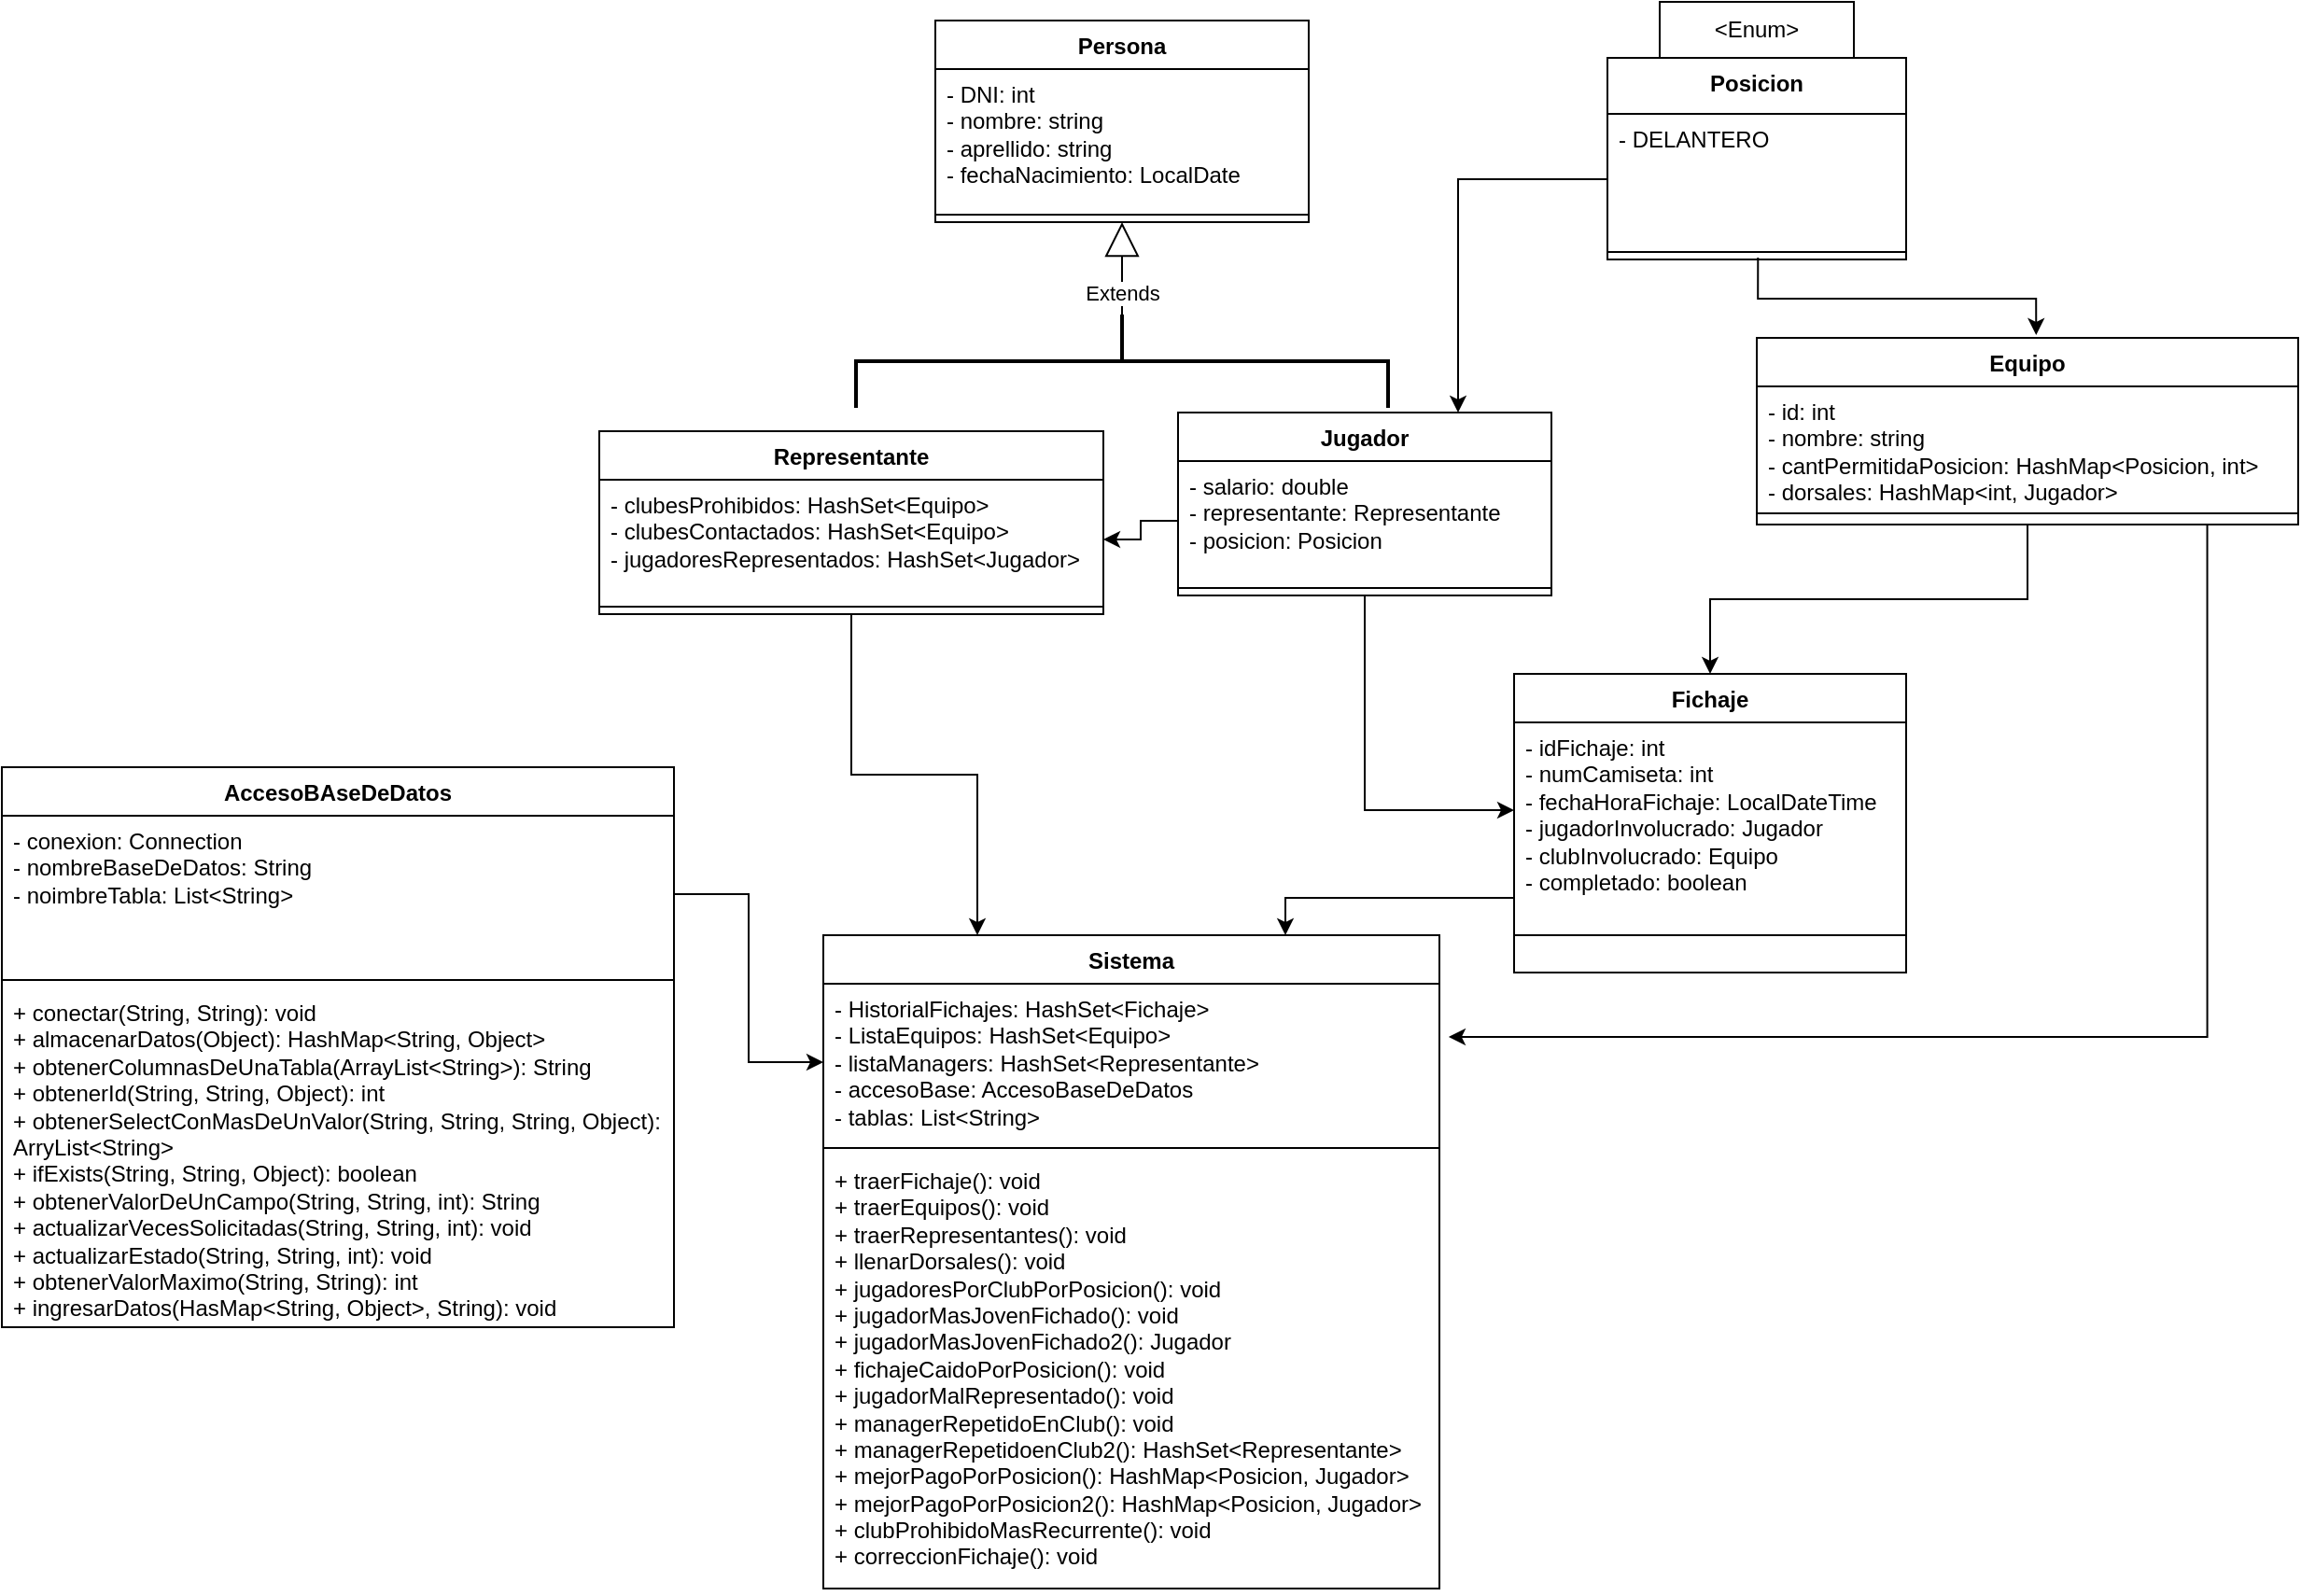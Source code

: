 <mxfile version="21.5.2" type="device">
  <diagram name="Página-1" id="Us4SUqFYmus3Z6xAyAEw">
    <mxGraphModel dx="1528" dy="420" grid="1" gridSize="10" guides="1" tooltips="1" connect="1" arrows="1" fold="1" page="1" pageScale="1" pageWidth="827" pageHeight="1169" math="0" shadow="0">
      <root>
        <mxCell id="0" />
        <mxCell id="1" parent="0" />
        <mxCell id="C6rFniiPkEbHIxD3JTWG-1" value="Persona" style="swimlane;fontStyle=1;align=center;verticalAlign=top;childLayout=stackLayout;horizontal=1;startSize=26;horizontalStack=0;resizeParent=1;resizeParentMax=0;resizeLast=0;collapsible=1;marginBottom=0;whiteSpace=wrap;html=1;" parent="1" vertex="1">
          <mxGeometry x="40" y="20" width="200" height="108" as="geometry" />
        </mxCell>
        <mxCell id="C6rFniiPkEbHIxD3JTWG-2" value="&lt;div&gt;- DNI: int&lt;/div&gt;&lt;div&gt;- nombre: string&lt;/div&gt;&lt;div&gt;- aprellido: string&lt;/div&gt;&lt;div&gt;- fechaNacimiento: LocalDate&lt;/div&gt;&lt;div&gt;&lt;br&gt;&lt;/div&gt;" style="text;strokeColor=none;fillColor=none;align=left;verticalAlign=top;spacingLeft=4;spacingRight=4;overflow=hidden;rotatable=0;points=[[0,0.5],[1,0.5]];portConstraint=eastwest;whiteSpace=wrap;html=1;" parent="C6rFniiPkEbHIxD3JTWG-1" vertex="1">
          <mxGeometry y="26" width="200" height="74" as="geometry" />
        </mxCell>
        <mxCell id="C6rFniiPkEbHIxD3JTWG-3" value="" style="line;strokeWidth=1;fillColor=none;align=left;verticalAlign=middle;spacingTop=-1;spacingLeft=3;spacingRight=3;rotatable=0;labelPosition=right;points=[];portConstraint=eastwest;strokeColor=inherit;" parent="C6rFniiPkEbHIxD3JTWG-1" vertex="1">
          <mxGeometry y="100" width="200" height="8" as="geometry" />
        </mxCell>
        <mxCell id="C6rFniiPkEbHIxD3JTWG-5" value="Extends" style="endArrow=block;endSize=16;endFill=0;html=1;rounded=0;entryX=0.5;entryY=1;entryDx=0;entryDy=0;exitX=0.51;exitY=0.5;exitDx=0;exitDy=0;exitPerimeter=0;" parent="1" source="C6rFniiPkEbHIxD3JTWG-23" target="C6rFniiPkEbHIxD3JTWG-1" edge="1">
          <mxGeometry width="160" relative="1" as="geometry">
            <mxPoint x="180" y="250" as="sourcePoint" />
            <mxPoint x="240" y="240" as="targetPoint" />
          </mxGeometry>
        </mxCell>
        <mxCell id="C6rFniiPkEbHIxD3JTWG-45" style="edgeStyle=orthogonalEdgeStyle;rounded=0;orthogonalLoop=1;jettySize=auto;html=1;exitX=0.5;exitY=1;exitDx=0;exitDy=0;" parent="1" source="C6rFniiPkEbHIxD3JTWG-10" target="C6rFniiPkEbHIxD3JTWG-34" edge="1">
          <mxGeometry relative="1" as="geometry" />
        </mxCell>
        <mxCell id="C6rFniiPkEbHIxD3JTWG-10" value="Jugador" style="swimlane;fontStyle=1;align=center;verticalAlign=top;childLayout=stackLayout;horizontal=1;startSize=26;horizontalStack=0;resizeParent=1;resizeParentMax=0;resizeLast=0;collapsible=1;marginBottom=0;whiteSpace=wrap;html=1;" parent="1" vertex="1">
          <mxGeometry x="170" y="230" width="200" height="98" as="geometry" />
        </mxCell>
        <mxCell id="C6rFniiPkEbHIxD3JTWG-11" value="&lt;div&gt;- salario: double&lt;/div&gt;&lt;div&gt;- representante: Representante&lt;br&gt;&lt;/div&gt;&lt;div&gt;- posicion: Posicion&lt;/div&gt;&lt;div&gt;&lt;br&gt;&lt;/div&gt;" style="text;strokeColor=none;fillColor=none;align=left;verticalAlign=top;spacingLeft=4;spacingRight=4;overflow=hidden;rotatable=0;points=[[0,0.5],[1,0.5]];portConstraint=eastwest;whiteSpace=wrap;html=1;" parent="C6rFniiPkEbHIxD3JTWG-10" vertex="1">
          <mxGeometry y="26" width="200" height="64" as="geometry" />
        </mxCell>
        <mxCell id="C6rFniiPkEbHIxD3JTWG-12" value="" style="line;strokeWidth=1;fillColor=none;align=left;verticalAlign=middle;spacingTop=-1;spacingLeft=3;spacingRight=3;rotatable=0;labelPosition=right;points=[];portConstraint=eastwest;strokeColor=inherit;" parent="C6rFniiPkEbHIxD3JTWG-10" vertex="1">
          <mxGeometry y="90" width="200" height="8" as="geometry" />
        </mxCell>
        <mxCell id="C6rFniiPkEbHIxD3JTWG-23" value="" style="strokeWidth=2;html=1;shape=mxgraph.flowchart.annotation_2;align=left;labelPosition=right;pointerEvents=1;rotation=90;" parent="1" vertex="1">
          <mxGeometry x="115" y="60" width="50" height="285" as="geometry" />
        </mxCell>
        <mxCell id="C6rFniiPkEbHIxD3JTWG-49" style="edgeStyle=orthogonalEdgeStyle;rounded=0;orthogonalLoop=1;jettySize=auto;html=1;exitX=0.5;exitY=1;exitDx=0;exitDy=0;entryX=0.5;entryY=0;entryDx=0;entryDy=0;" parent="1" source="C6rFniiPkEbHIxD3JTWG-24" target="C6rFniiPkEbHIxD3JTWG-33" edge="1">
          <mxGeometry relative="1" as="geometry" />
        </mxCell>
        <mxCell id="C6rFniiPkEbHIxD3JTWG-24" value="Equipo" style="swimlane;fontStyle=1;align=center;verticalAlign=top;childLayout=stackLayout;horizontal=1;startSize=26;horizontalStack=0;resizeParent=1;resizeParentMax=0;resizeLast=0;collapsible=1;marginBottom=0;whiteSpace=wrap;html=1;" parent="1" vertex="1">
          <mxGeometry x="480" y="190" width="290" height="100" as="geometry" />
        </mxCell>
        <mxCell id="C6rFniiPkEbHIxD3JTWG-25" value="&lt;div&gt;- id: int&lt;/div&gt;&lt;div&gt;- nombre: string&lt;/div&gt;&lt;div&gt;- cantPermitidaPosicion: HashMap&amp;lt;Posicion, int&amp;gt;&lt;/div&gt;&lt;div&gt;- dorsales: HashMap&amp;lt;int, Jugador&amp;gt;&lt;br&gt;&lt;/div&gt;" style="text;strokeColor=none;fillColor=none;align=left;verticalAlign=top;spacingLeft=4;spacingRight=4;overflow=hidden;rotatable=0;points=[[0,0.5],[1,0.5]];portConstraint=eastwest;whiteSpace=wrap;html=1;" parent="C6rFniiPkEbHIxD3JTWG-24" vertex="1">
          <mxGeometry y="26" width="290" height="64" as="geometry" />
        </mxCell>
        <mxCell id="C6rFniiPkEbHIxD3JTWG-26" value="" style="line;strokeWidth=1;fillColor=none;align=left;verticalAlign=middle;spacingTop=-1;spacingLeft=3;spacingRight=3;rotatable=0;labelPosition=right;points=[];portConstraint=eastwest;strokeColor=inherit;" parent="C6rFniiPkEbHIxD3JTWG-24" vertex="1">
          <mxGeometry y="90" width="290" height="8" as="geometry" />
        </mxCell>
        <mxCell id="C6rFniiPkEbHIxD3JTWG-27" value="&lt;div&gt;&lt;br&gt;&lt;/div&gt;" style="text;strokeColor=none;fillColor=none;align=left;verticalAlign=top;spacingLeft=4;spacingRight=4;overflow=hidden;rotatable=0;points=[[0,0.5],[1,0.5]];portConstraint=eastwest;whiteSpace=wrap;html=1;" parent="C6rFniiPkEbHIxD3JTWG-24" vertex="1">
          <mxGeometry y="98" width="290" height="2" as="geometry" />
        </mxCell>
        <mxCell id="C6rFniiPkEbHIxD3JTWG-29" value="Posicion" style="swimlane;fontStyle=1;align=center;verticalAlign=top;childLayout=stackLayout;horizontal=1;startSize=30;horizontalStack=0;resizeParent=1;resizeParentMax=0;resizeLast=0;collapsible=1;marginBottom=0;whiteSpace=wrap;html=1;" parent="1" vertex="1">
          <mxGeometry x="400" y="40" width="160" height="108" as="geometry" />
        </mxCell>
        <mxCell id="C6rFniiPkEbHIxD3JTWG-30" value="&lt;div&gt;-&amp;nbsp;DELANTERO&lt;/div&gt;&lt;div&gt;&lt;font color=&quot;#ffffff&quot;&gt;-&amp;nbsp;&lt;span style=&quot;font-style: italic;&quot;&gt;MEDIOCAMPISTA&lt;/span&gt;&lt;/font&gt;&lt;/div&gt;&lt;div&gt;&lt;font color=&quot;#ffffff&quot;&gt;-&amp;nbsp;&lt;span style=&quot;font-style: italic;&quot;&gt;DEFENSA&lt;/span&gt;&lt;/font&gt;&lt;/div&gt;&lt;div&gt;&lt;font color=&quot;#ffffff&quot;&gt;-&amp;nbsp;&lt;span style=&quot;font-style: italic;&quot;&gt;ARQUERO&lt;/span&gt;&lt;/font&gt;&lt;/div&gt;&lt;div&gt;&lt;br&gt;&lt;/div&gt;" style="text;strokeColor=none;fillColor=none;align=left;verticalAlign=top;spacingLeft=4;spacingRight=4;overflow=hidden;rotatable=0;points=[[0,0.5],[1,0.5]];portConstraint=eastwest;whiteSpace=wrap;html=1;" parent="C6rFniiPkEbHIxD3JTWG-29" vertex="1">
          <mxGeometry y="30" width="160" height="70" as="geometry" />
        </mxCell>
        <mxCell id="C6rFniiPkEbHIxD3JTWG-31" value="" style="line;strokeWidth=1;fillColor=none;align=left;verticalAlign=middle;spacingTop=-1;spacingLeft=3;spacingRight=3;rotatable=0;labelPosition=right;points=[];portConstraint=eastwest;strokeColor=inherit;" parent="C6rFniiPkEbHIxD3JTWG-29" vertex="1">
          <mxGeometry y="100" width="160" height="8" as="geometry" />
        </mxCell>
        <mxCell id="C6rFniiPkEbHIxD3JTWG-64" style="edgeStyle=orthogonalEdgeStyle;rounded=0;orthogonalLoop=1;jettySize=auto;html=1;exitX=0;exitY=0.75;exitDx=0;exitDy=0;entryX=0.75;entryY=0;entryDx=0;entryDy=0;" parent="1" source="C6rFniiPkEbHIxD3JTWG-33" target="C6rFniiPkEbHIxD3JTWG-56" edge="1">
          <mxGeometry relative="1" as="geometry" />
        </mxCell>
        <mxCell id="C6rFniiPkEbHIxD3JTWG-33" value="Fichaje" style="swimlane;fontStyle=1;align=center;verticalAlign=top;childLayout=stackLayout;horizontal=1;startSize=26;horizontalStack=0;resizeParent=1;resizeParentMax=0;resizeLast=0;collapsible=1;marginBottom=0;whiteSpace=wrap;html=1;" parent="1" vertex="1">
          <mxGeometry x="350" y="370" width="210" height="160" as="geometry" />
        </mxCell>
        <mxCell id="C6rFniiPkEbHIxD3JTWG-34" value="&lt;div&gt;- idFichaje: int&lt;/div&gt;&lt;div&gt;- numCamiseta: int&lt;/div&gt;&lt;div&gt;- fechaHoraFichaje: LocalDateTime&lt;/div&gt;&lt;div&gt;- jugadorInvolucrado: Jugador&lt;br&gt;&lt;/div&gt;&lt;div&gt;- clubInvolucrado: Equipo&lt;br&gt;&lt;/div&gt;&lt;div&gt;- completado: boolean&lt;br&gt;&lt;/div&gt;" style="text;strokeColor=none;fillColor=none;align=left;verticalAlign=top;spacingLeft=4;spacingRight=4;overflow=hidden;rotatable=0;points=[[0,0.5],[1,0.5]];portConstraint=eastwest;whiteSpace=wrap;html=1;" parent="C6rFniiPkEbHIxD3JTWG-33" vertex="1">
          <mxGeometry y="26" width="210" height="94" as="geometry" />
        </mxCell>
        <mxCell id="C6rFniiPkEbHIxD3JTWG-35" value="" style="line;strokeWidth=1;fillColor=none;align=left;verticalAlign=middle;spacingTop=-1;spacingLeft=3;spacingRight=3;rotatable=0;labelPosition=right;points=[];portConstraint=eastwest;strokeColor=inherit;" parent="C6rFniiPkEbHIxD3JTWG-33" vertex="1">
          <mxGeometry y="120" width="210" height="40" as="geometry" />
        </mxCell>
        <mxCell id="C6rFniiPkEbHIxD3JTWG-63" style="edgeStyle=orthogonalEdgeStyle;rounded=0;orthogonalLoop=1;jettySize=auto;html=1;exitX=0.5;exitY=1;exitDx=0;exitDy=0;entryX=0.25;entryY=0;entryDx=0;entryDy=0;" parent="1" source="C6rFniiPkEbHIxD3JTWG-38" target="C6rFniiPkEbHIxD3JTWG-56" edge="1">
          <mxGeometry relative="1" as="geometry" />
        </mxCell>
        <mxCell id="C6rFniiPkEbHIxD3JTWG-38" value="Representante" style="swimlane;fontStyle=1;align=center;verticalAlign=top;childLayout=stackLayout;horizontal=1;startSize=26;horizontalStack=0;resizeParent=1;resizeParentMax=0;resizeLast=0;collapsible=1;marginBottom=0;whiteSpace=wrap;html=1;" parent="1" vertex="1">
          <mxGeometry x="-140" y="240" width="270" height="98" as="geometry" />
        </mxCell>
        <mxCell id="C6rFniiPkEbHIxD3JTWG-39" value="&lt;div&gt;- clubesProhibidos: HashSet&amp;lt;Equipo&amp;gt;&lt;/div&gt;&lt;div&gt;- clubesContactados: HashSet&amp;lt;Equipo&amp;gt;&lt;/div&gt;&lt;div&gt;- jugadoresRepresentados: HashSet&amp;lt;Jugador&amp;gt;&lt;br&gt;&lt;/div&gt;" style="text;strokeColor=none;fillColor=none;align=left;verticalAlign=top;spacingLeft=4;spacingRight=4;overflow=hidden;rotatable=0;points=[[0,0.5],[1,0.5]];portConstraint=eastwest;whiteSpace=wrap;html=1;" parent="C6rFniiPkEbHIxD3JTWG-38" vertex="1">
          <mxGeometry y="26" width="270" height="64" as="geometry" />
        </mxCell>
        <mxCell id="C6rFniiPkEbHIxD3JTWG-40" value="" style="line;strokeWidth=1;fillColor=none;align=left;verticalAlign=middle;spacingTop=-1;spacingLeft=3;spacingRight=3;rotatable=0;labelPosition=right;points=[];portConstraint=eastwest;strokeColor=inherit;" parent="C6rFniiPkEbHIxD3JTWG-38" vertex="1">
          <mxGeometry y="90" width="270" height="8" as="geometry" />
        </mxCell>
        <mxCell id="C6rFniiPkEbHIxD3JTWG-47" style="edgeStyle=orthogonalEdgeStyle;rounded=0;orthogonalLoop=1;jettySize=auto;html=1;exitX=0;exitY=0.5;exitDx=0;exitDy=0;entryX=1;entryY=0.5;entryDx=0;entryDy=0;" parent="1" source="C6rFniiPkEbHIxD3JTWG-11" target="C6rFniiPkEbHIxD3JTWG-39" edge="1">
          <mxGeometry relative="1" as="geometry" />
        </mxCell>
        <mxCell id="C6rFniiPkEbHIxD3JTWG-48" style="edgeStyle=orthogonalEdgeStyle;rounded=0;orthogonalLoop=1;jettySize=auto;html=1;exitX=0.504;exitY=0.882;exitDx=0;exitDy=0;entryX=0.516;entryY=-0.015;entryDx=0;entryDy=0;entryPerimeter=0;exitPerimeter=0;" parent="1" source="C6rFniiPkEbHIxD3JTWG-31" target="C6rFniiPkEbHIxD3JTWG-24" edge="1">
          <mxGeometry relative="1" as="geometry">
            <mxPoint x="599.96" y="130.004" as="sourcePoint" />
          </mxGeometry>
        </mxCell>
        <mxCell id="C6rFniiPkEbHIxD3JTWG-56" value="Sistema" style="swimlane;fontStyle=1;align=center;verticalAlign=top;childLayout=stackLayout;horizontal=1;startSize=26;horizontalStack=0;resizeParent=1;resizeParentMax=0;resizeLast=0;collapsible=1;marginBottom=0;whiteSpace=wrap;html=1;" parent="1" vertex="1">
          <mxGeometry x="-20" y="510" width="330" height="350" as="geometry" />
        </mxCell>
        <mxCell id="C6rFniiPkEbHIxD3JTWG-57" value="&lt;div&gt;- HistorialFichajes: HashSet&amp;lt;Fichaje&amp;gt;&lt;/div&gt;&lt;div&gt;- ListaEquipos: HashSet&amp;lt;Equipo&amp;gt;&lt;/div&gt;&lt;div&gt;- listaManagers: HashSet&amp;lt;Representante&amp;gt;&lt;br&gt;&lt;/div&gt;&lt;div&gt;- accesoBase: AccesoBaseDeDatos&lt;/div&gt;&lt;div&gt;- tablas: List&amp;lt;String&amp;gt;&amp;nbsp;&lt;/div&gt;" style="text;strokeColor=none;fillColor=none;align=left;verticalAlign=top;spacingLeft=4;spacingRight=4;overflow=hidden;rotatable=0;points=[[0,0.5],[1,0.5]];portConstraint=eastwest;whiteSpace=wrap;html=1;" parent="C6rFniiPkEbHIxD3JTWG-56" vertex="1">
          <mxGeometry y="26" width="330" height="84" as="geometry" />
        </mxCell>
        <mxCell id="C6rFniiPkEbHIxD3JTWG-58" value="" style="line;strokeWidth=1;fillColor=none;align=left;verticalAlign=middle;spacingTop=-1;spacingLeft=3;spacingRight=3;rotatable=0;labelPosition=right;points=[];portConstraint=eastwest;strokeColor=inherit;" parent="C6rFniiPkEbHIxD3JTWG-56" vertex="1">
          <mxGeometry y="110" width="330" height="8" as="geometry" />
        </mxCell>
        <mxCell id="C6rFniiPkEbHIxD3JTWG-59" value="&lt;div&gt;+ traerFichaje(): void&lt;/div&gt;&lt;div&gt;+ traerEquipos(): void&lt;/div&gt;&lt;div&gt;+ traerRepresentantes(): void&lt;/div&gt;&lt;div&gt;+ llenarDorsales(): void&lt;/div&gt;&lt;div&gt;+ jugadoresPorClubPorPosicion(): void&lt;/div&gt;&lt;div&gt;+ jugadorMasJovenFichado(): void&lt;br&gt;&lt;/div&gt;&lt;div&gt;+ jugadorMasJovenFichado2(): Jugador&lt;br&gt;&lt;/div&gt;&lt;div&gt;+ fichajeCaidoPorPosicion(): void&lt;br&gt;&lt;/div&gt;&lt;div&gt;+ jugadorMalRepresentado(): void&lt;/div&gt;&lt;div&gt;+ managerRepetidoEnClub(): void&lt;/div&gt;&lt;span style=&quot;background-color: initial;&quot;&gt;+ managerRepetidoenClub2(): HashSet&amp;lt;Representante&amp;gt;&lt;/span&gt;&lt;br&gt;&lt;div&gt;+ mejorPagoPorPosicion(): HashMap&amp;lt;Posicion, Jugador&amp;gt;&lt;br&gt;&lt;/div&gt;&lt;div&gt;+ mejorPagoPorPosicion2(): HashMap&amp;lt;Posicion, Jugador&amp;gt;&lt;br&gt;&lt;/div&gt;&lt;div&gt;+ clubProhibidoMasRecurrente(): void&lt;br&gt;&lt;/div&gt;&lt;div&gt;+ correccionFichaje(): void&lt;br&gt;&lt;/div&gt;&lt;div&gt;&lt;br&gt;&lt;/div&gt;" style="text;strokeColor=none;fillColor=none;align=left;verticalAlign=top;spacingLeft=4;spacingRight=4;overflow=hidden;rotatable=0;points=[[0,0.5],[1,0.5]];portConstraint=eastwest;whiteSpace=wrap;html=1;" parent="C6rFniiPkEbHIxD3JTWG-56" vertex="1">
          <mxGeometry y="118" width="330" height="232" as="geometry" />
        </mxCell>
        <mxCell id="C6rFniiPkEbHIxD3JTWG-60" style="edgeStyle=orthogonalEdgeStyle;rounded=0;orthogonalLoop=1;jettySize=auto;html=1;exitX=0;exitY=0.5;exitDx=0;exitDy=0;entryX=0.75;entryY=0;entryDx=0;entryDy=0;" parent="1" source="C6rFniiPkEbHIxD3JTWG-30" target="C6rFniiPkEbHIxD3JTWG-10" edge="1">
          <mxGeometry relative="1" as="geometry" />
        </mxCell>
        <mxCell id="C6rFniiPkEbHIxD3JTWG-65" style="edgeStyle=orthogonalEdgeStyle;rounded=0;orthogonalLoop=1;jettySize=auto;html=1;exitX=0.832;exitY=1;exitDx=0;exitDy=0;entryX=1.015;entryY=0.339;entryDx=0;entryDy=0;entryPerimeter=0;exitPerimeter=0;" parent="1" source="C6rFniiPkEbHIxD3JTWG-27" target="C6rFniiPkEbHIxD3JTWG-57" edge="1">
          <mxGeometry relative="1" as="geometry" />
        </mxCell>
        <mxCell id="3wW6Hd09rNyCNh4YiieY-1" value="AccesoBAseDeDatos" style="swimlane;fontStyle=1;align=center;verticalAlign=top;childLayout=stackLayout;horizontal=1;startSize=26;horizontalStack=0;resizeParent=1;resizeParentMax=0;resizeLast=0;collapsible=1;marginBottom=0;whiteSpace=wrap;html=1;" parent="1" vertex="1">
          <mxGeometry x="-460" y="420" width="360" height="300" as="geometry" />
        </mxCell>
        <mxCell id="3wW6Hd09rNyCNh4YiieY-2" value="- conexion: Connection&lt;br&gt;- nombreBaseDeDatos: String&lt;br&gt;- noimbreTabla: List&amp;lt;String&amp;gt;" style="text;strokeColor=none;fillColor=none;align=left;verticalAlign=top;spacingLeft=4;spacingRight=4;overflow=hidden;rotatable=0;points=[[0,0.5],[1,0.5]];portConstraint=eastwest;whiteSpace=wrap;html=1;" parent="3wW6Hd09rNyCNh4YiieY-1" vertex="1">
          <mxGeometry y="26" width="360" height="84" as="geometry" />
        </mxCell>
        <mxCell id="3wW6Hd09rNyCNh4YiieY-3" value="" style="line;strokeWidth=1;fillColor=none;align=left;verticalAlign=middle;spacingTop=-1;spacingLeft=3;spacingRight=3;rotatable=0;labelPosition=right;points=[];portConstraint=eastwest;strokeColor=inherit;" parent="3wW6Hd09rNyCNh4YiieY-1" vertex="1">
          <mxGeometry y="110" width="360" height="8" as="geometry" />
        </mxCell>
        <mxCell id="3wW6Hd09rNyCNh4YiieY-4" value="&lt;div&gt;+ conectar(String, String): void&lt;/div&gt;&lt;div&gt;+ almacenarDatos(Object): HashMap&amp;lt;String, Object&amp;gt;&lt;/div&gt;&lt;div&gt;+ obtenerColumnasDeUnaTabla(ArrayList&amp;lt;String&amp;gt;): String&amp;nbsp;&lt;/div&gt;&lt;div&gt;+ obtenerId(String, String, Object): int&lt;/div&gt;&lt;div&gt;+ obtenerSelectConMasDeUnValor(String, String, String, Object): ArryList&amp;lt;String&amp;gt;&lt;/div&gt;&lt;div&gt;+ ifExists(String, String, Object): boolean&lt;/div&gt;&lt;div&gt;+ obtenerValorDeUnCampo(String, String, int): String&amp;nbsp;&lt;/div&gt;&lt;div&gt;+ actualizarVecesSolicitadas(String, String, int): void&lt;/div&gt;&lt;div&gt;+ actualizarEstado(String, String, int): void&lt;/div&gt;&lt;div&gt;+ obtenerValorMaximo(String, String): int&lt;/div&gt;&lt;div&gt;+ ingresarDatos(HasMap&amp;lt;String, Object&amp;gt;, String): void&lt;/div&gt;" style="text;strokeColor=none;fillColor=none;align=left;verticalAlign=top;spacingLeft=4;spacingRight=4;overflow=hidden;rotatable=0;points=[[0,0.5],[1,0.5]];portConstraint=eastwest;whiteSpace=wrap;html=1;" parent="3wW6Hd09rNyCNh4YiieY-1" vertex="1">
          <mxGeometry y="118" width="360" height="182" as="geometry" />
        </mxCell>
        <mxCell id="3wW6Hd09rNyCNh4YiieY-5" style="edgeStyle=orthogonalEdgeStyle;rounded=0;orthogonalLoop=1;jettySize=auto;html=1;" parent="1" source="3wW6Hd09rNyCNh4YiieY-2" target="C6rFniiPkEbHIxD3JTWG-57" edge="1">
          <mxGeometry relative="1" as="geometry" />
        </mxCell>
        <mxCell id="57tLa3oVAIQ6FWEUYhaM-1" value="&amp;lt;Enum&amp;gt;" style="rounded=0;whiteSpace=wrap;html=1;" vertex="1" parent="1">
          <mxGeometry x="428" y="10" width="104" height="30" as="geometry" />
        </mxCell>
      </root>
    </mxGraphModel>
  </diagram>
</mxfile>
